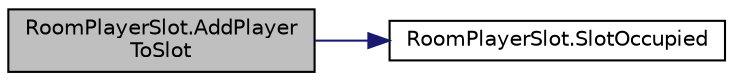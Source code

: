 digraph "RoomPlayerSlot.AddPlayerToSlot"
{
 // LATEX_PDF_SIZE
  edge [fontname="Helvetica",fontsize="10",labelfontname="Helvetica",labelfontsize="10"];
  node [fontname="Helvetica",fontsize="10",shape=record];
  rankdir="LR";
  Node1 [label="RoomPlayerSlot.AddPlayer\lToSlot",height=0.2,width=0.4,color="black", fillcolor="grey75", style="filled", fontcolor="black",tooltip=" "];
  Node1 -> Node2 [color="midnightblue",fontsize="10",style="solid",fontname="Helvetica"];
  Node2 [label="RoomPlayerSlot.SlotOccupied",height=0.2,width=0.4,color="black", fillcolor="white", style="filled",URL="$class_room_player_slot.html#ab7e1cb2630b66599b07bbde3a5e19624",tooltip=" "];
}
